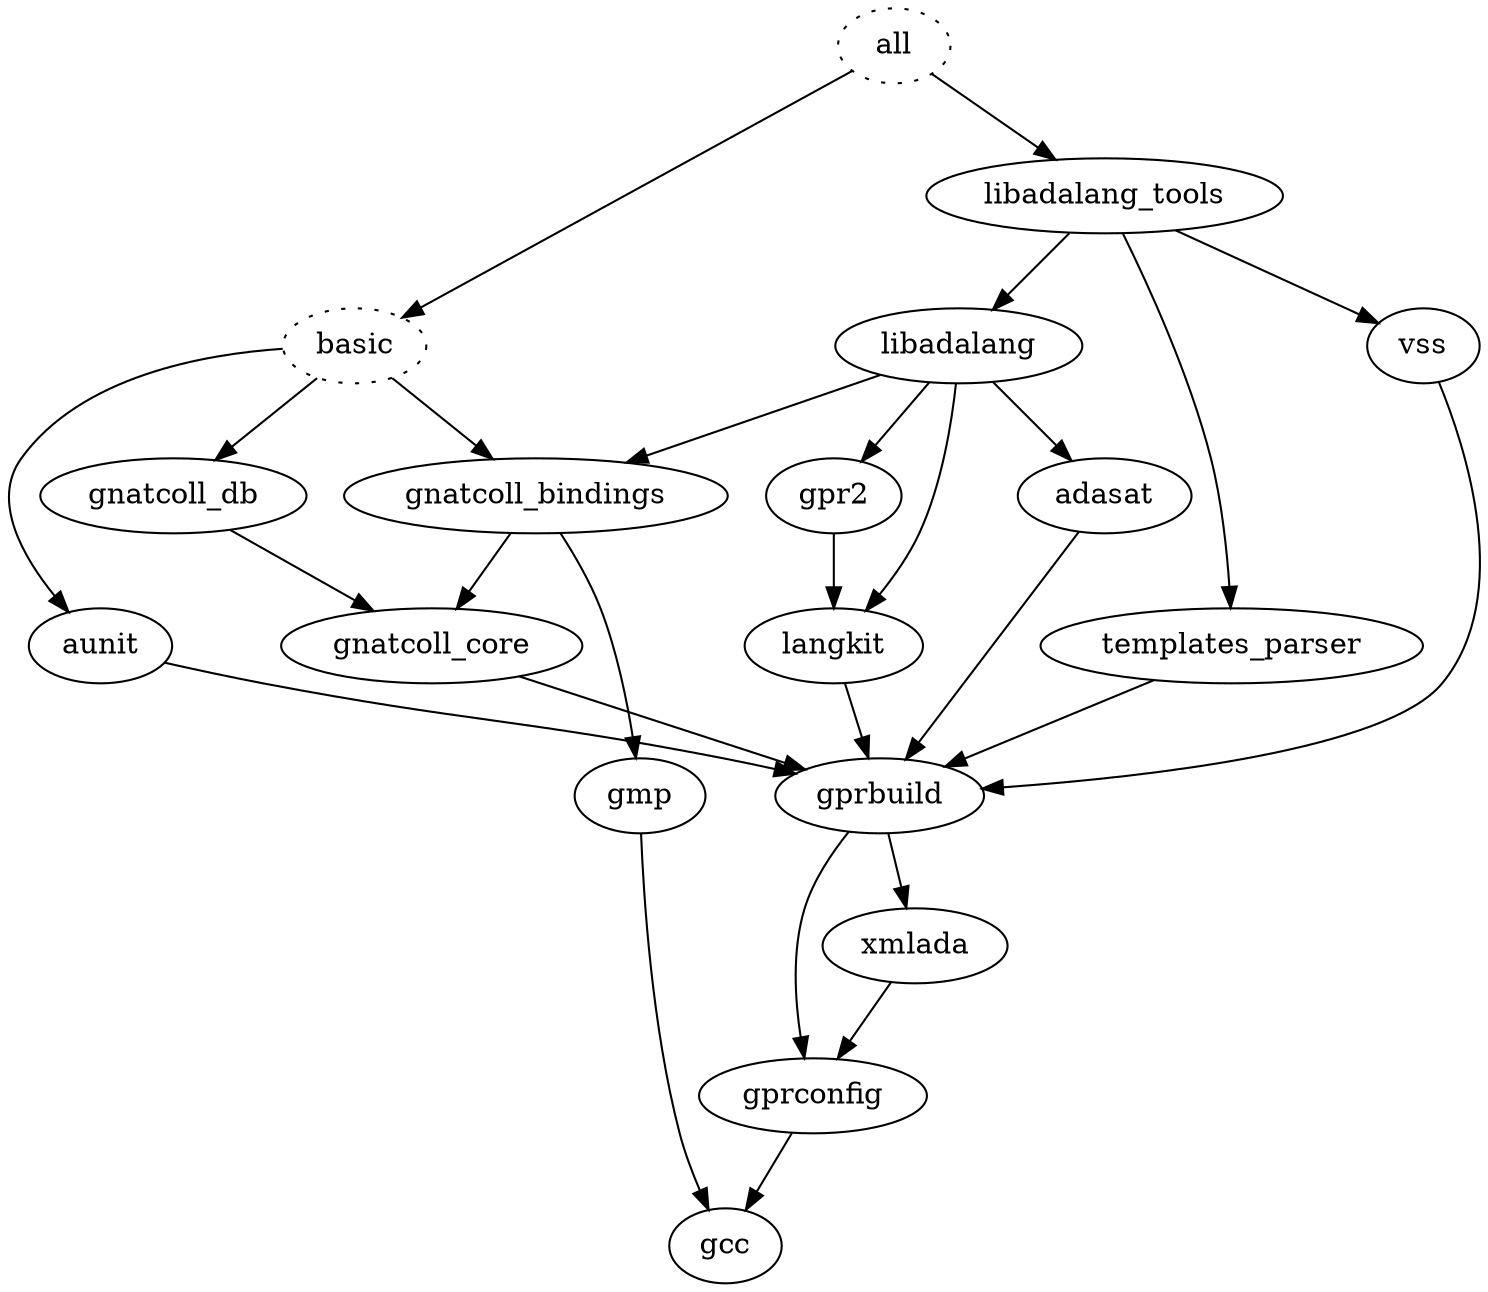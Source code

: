 digraph {
all [style=dotted]
basic [style=dotted]

all -> basic
all -> libadalang_tools
basic -> aunit
basic -> gnatcoll_bindings
basic -> gnatcoll_db
adasat -> gprbuild
aunit -> gprbuild
gcc
gmp -> gcc
gnatcoll_bindings -> gmp
gnatcoll_bindings -> gnatcoll_core
gnatcoll_core -> gprbuild
gnatcoll_db -> gnatcoll_core
gpr2 -> langkit
gprbuild -> gprconfig
gprbuild -> xmlada
gprconfig -> gcc
langkit -> gprbuild
libadalang -> adasat
libadalang -> gnatcoll_bindings
libadalang -> gpr2
libadalang -> langkit
libadalang_tools -> libadalang
libadalang_tools -> templates_parser
libadalang_tools -> vss
templates_parser -> gprbuild
vss -> gprbuild
xmlada -> gprconfig
}